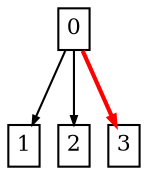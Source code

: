 digraph {
	ranksep=0.5
	nodesep=0.12
	node[fontsize=10.5,shape=box,height=0.02,width=0.02,margin="0.05,0.05"]
	edge[fontsize=10.5,arrowsize=0.4]

	init [label="0"]
	1 [label="1"]
	2 [label="2"]
	3 [label="3"]

	init->1[label=""]
	init->2[label=""]
	init->3[label="",color="#FF0000", style="bold"]
}